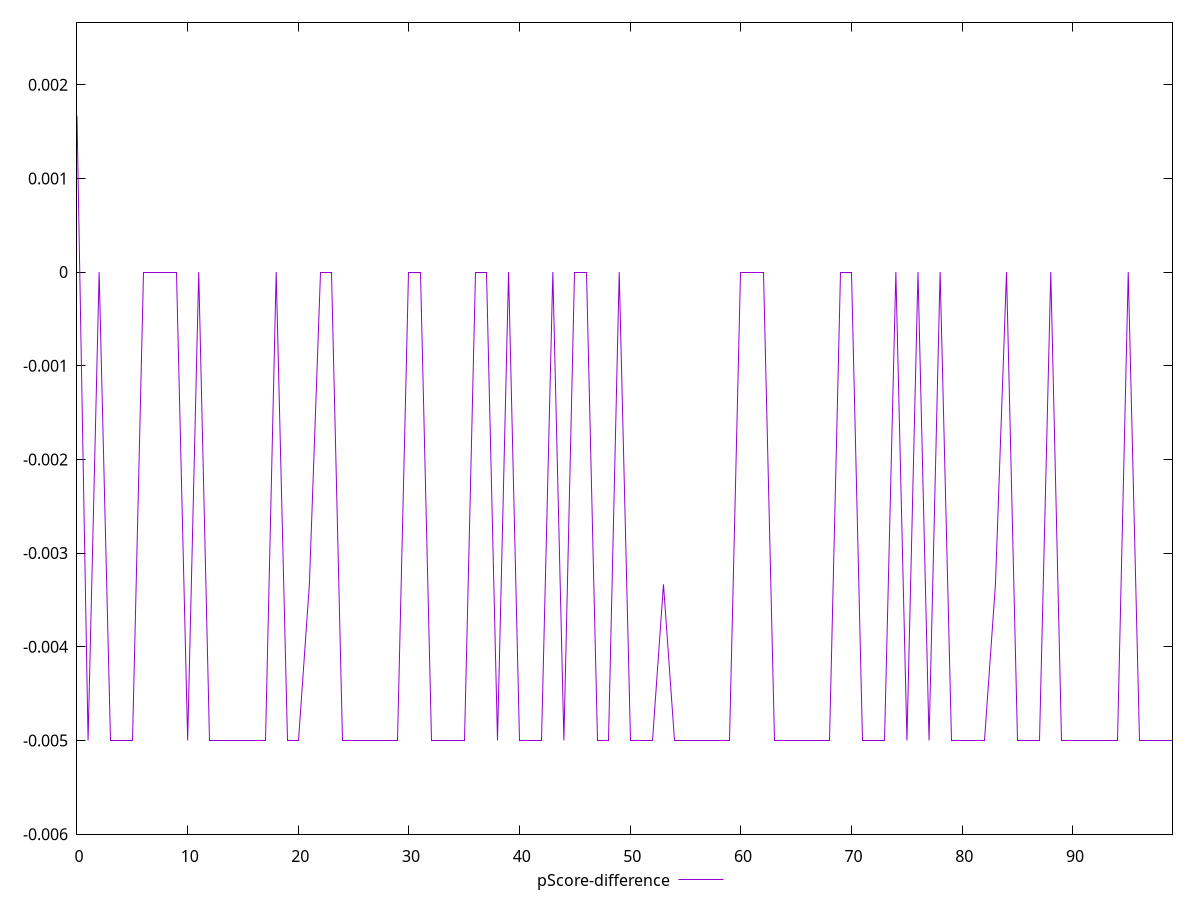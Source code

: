 reset

$pScoreDifference <<EOF
0 0.0016666666666665941
1 -0.0050000000000000044
2 0
3 -0.0050000000000000044
4 -0.0050000000000000044
5 -0.0050000000000000044
6 0
7 0
8 0
9 0
10 -0.0050000000000000044
11 0
12 -0.0050000000000000044
13 -0.0050000000000000044
14 -0.0050000000000000044
15 -0.0050000000000000044
16 -0.0050000000000000044
17 -0.0050000000000000044
18 0
19 -0.0050000000000000044
20 -0.0050000000000000044
21 -0.0033333333333332993
22 0
23 0
24 -0.0050000000000000044
25 -0.0050000000000000044
26 -0.0050000000000000044
27 -0.0050000000000000044
28 -0.0050000000000000044
29 -0.0050000000000000044
30 0
31 0
32 -0.0050000000000000044
33 -0.0050000000000000044
34 -0.0050000000000000044
35 -0.0050000000000000044
36 0
37 0
38 -0.0050000000000000044
39 0
40 -0.0050000000000000044
41 -0.0050000000000000044
42 -0.0050000000000000044
43 0
44 -0.0050000000000000044
45 0
46 0
47 -0.0050000000000000044
48 -0.0050000000000000044
49 0
50 -0.0050000000000000044
51 -0.0050000000000000044
52 -0.0050000000000000044
53 -0.0033333333333332993
54 -0.0050000000000000044
55 -0.0050000000000000044
56 -0.0050000000000000044
57 -0.0050000000000000044
58 -0.0050000000000000044
59 -0.0050000000000000044
60 0
61 0
62 0
63 -0.0050000000000000044
64 -0.0050000000000000044
65 -0.0050000000000000044
66 -0.0050000000000000044
67 -0.0050000000000000044
68 -0.0050000000000000044
69 0
70 0
71 -0.0050000000000000044
72 -0.0050000000000000044
73 -0.0050000000000000044
74 0
75 -0.0050000000000000044
76 0
77 -0.0050000000000000044
78 0
79 -0.0050000000000000044
80 -0.0050000000000000044
81 -0.0050000000000000044
82 -0.0050000000000000044
83 -0.0033333333333332993
84 0
85 -0.0050000000000000044
86 -0.0050000000000000044
87 -0.0050000000000000044
88 0
89 -0.0050000000000000044
90 -0.0050000000000000044
91 -0.0050000000000000044
92 -0.0050000000000000044
93 -0.0050000000000000044
94 -0.0050000000000000044
95 0
96 -0.0050000000000000044
97 -0.0050000000000000044
98 -0.0050000000000000044
99 -0.0050000000000000044
EOF

set key outside below
set xrange [0:99]
set yrange [-0.0060000000000000045:0.002666666666666594]
set trange [-0.0060000000000000045:0.002666666666666594]
set terminal svg size 640, 500 enhanced background rgb 'white'
set output "report_00025_2021-02-22T21:38:55.199Z/unused-css-rules/samples/pages+cached/pScore-difference/values.svg"

plot $pScoreDifference title "pScore-difference" with line

reset
